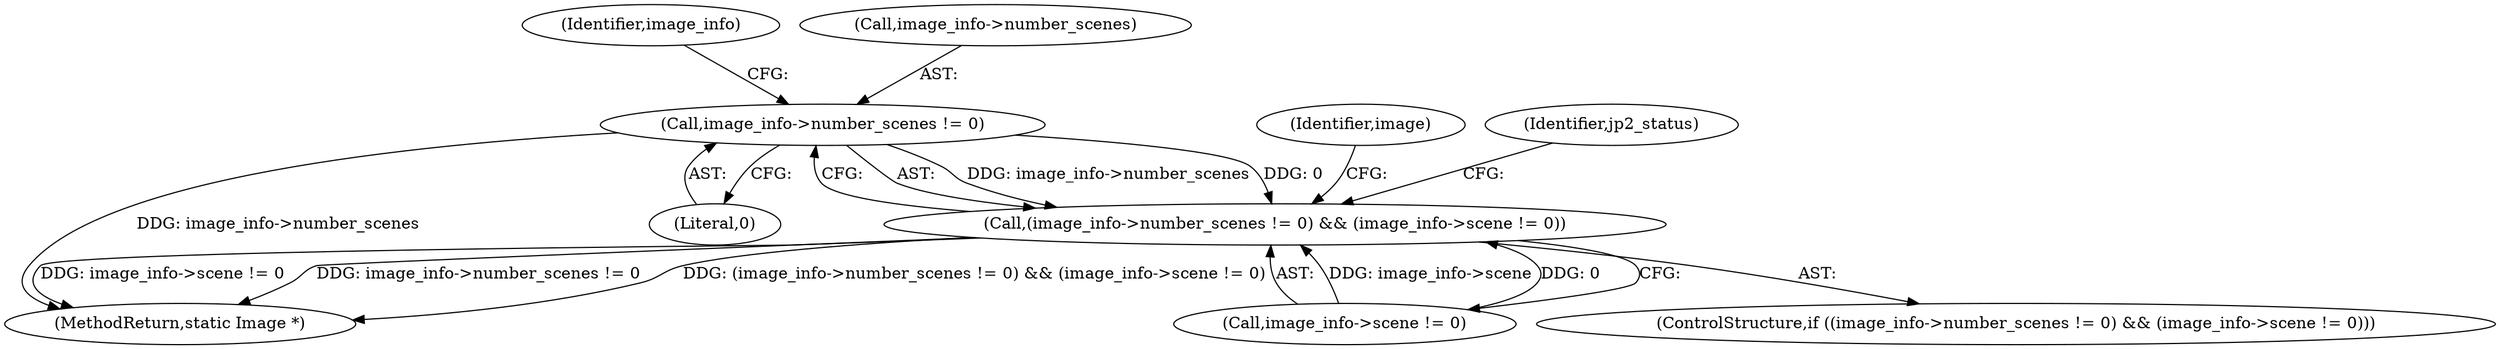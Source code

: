 digraph "0_ImageMagick_acee073df34aa4d491bf5cb74d3a15fc80f0a3aa@pointer" {
"1000426" [label="(Call,image_info->number_scenes != 0)"];
"1000425" [label="(Call,(image_info->number_scenes != 0) && (image_info->scene != 0))"];
"1000430" [label="(Literal,0)"];
"1000424" [label="(ControlStructure,if ((image_info->number_scenes != 0) && (image_info->scene != 0)))"];
"1000433" [label="(Identifier,image_info)"];
"1001006" [label="(MethodReturn,static Image *)"];
"1000431" [label="(Call,image_info->scene != 0)"];
"1000426" [label="(Call,image_info->number_scenes != 0)"];
"1000427" [label="(Call,image_info->number_scenes)"];
"1000425" [label="(Call,(image_info->number_scenes != 0) && (image_info->scene != 0))"];
"1000453" [label="(Identifier,image)"];
"1000437" [label="(Identifier,jp2_status)"];
"1000426" -> "1000425"  [label="AST: "];
"1000426" -> "1000430"  [label="CFG: "];
"1000427" -> "1000426"  [label="AST: "];
"1000430" -> "1000426"  [label="AST: "];
"1000433" -> "1000426"  [label="CFG: "];
"1000425" -> "1000426"  [label="CFG: "];
"1000426" -> "1001006"  [label="DDG: image_info->number_scenes"];
"1000426" -> "1000425"  [label="DDG: image_info->number_scenes"];
"1000426" -> "1000425"  [label="DDG: 0"];
"1000425" -> "1000424"  [label="AST: "];
"1000425" -> "1000431"  [label="CFG: "];
"1000431" -> "1000425"  [label="AST: "];
"1000437" -> "1000425"  [label="CFG: "];
"1000453" -> "1000425"  [label="CFG: "];
"1000425" -> "1001006"  [label="DDG: image_info->number_scenes != 0"];
"1000425" -> "1001006"  [label="DDG: (image_info->number_scenes != 0) && (image_info->scene != 0)"];
"1000425" -> "1001006"  [label="DDG: image_info->scene != 0"];
"1000431" -> "1000425"  [label="DDG: image_info->scene"];
"1000431" -> "1000425"  [label="DDG: 0"];
}
